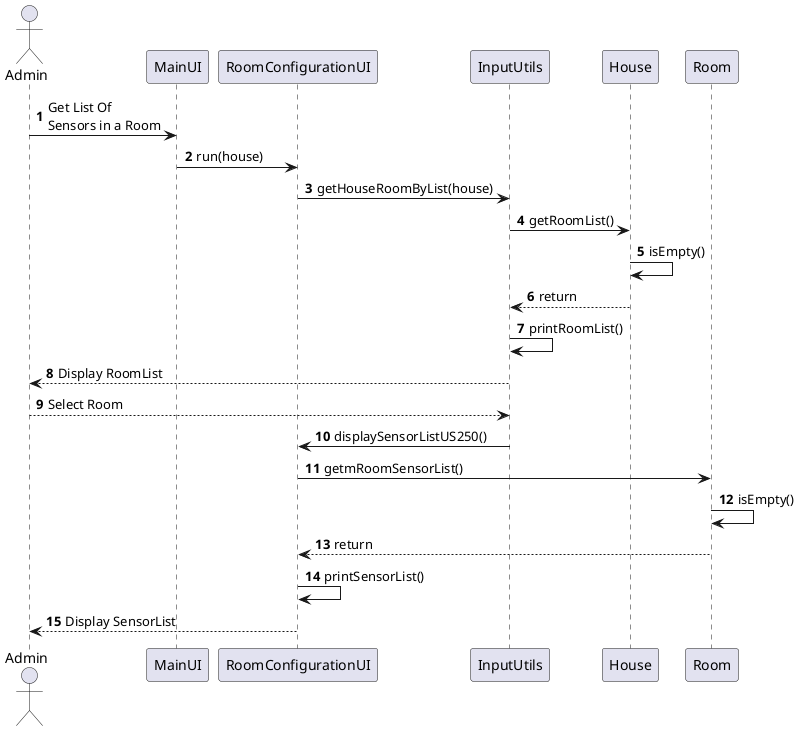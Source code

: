 @startuml
autonumber
actor Admin
Admin -> MainUI: Get List Of\nSensors in a Room
MainUI -> RoomConfigurationUI: run(house)
RoomConfigurationUI -> InputUtils: getHouseRoomByList(house)
InputUtils -> House: getRoomList()
House -> House: isEmpty()
House --> InputUtils: return
InputUtils -> InputUtils: printRoomList()
InputUtils --> Admin: Display RoomList
Admin --> InputUtils: Select Room
InputUtils -> RoomConfigurationUI: displaySensorListUS250()
RoomConfigurationUI -> Room : getmRoomSensorList()
Room -> Room: isEmpty()
Room --> RoomConfigurationUI: return
RoomConfigurationUI -> RoomConfigurationUI: printSensorList()
RoomConfigurationUI --> Admin: Display SensorList
@enduml